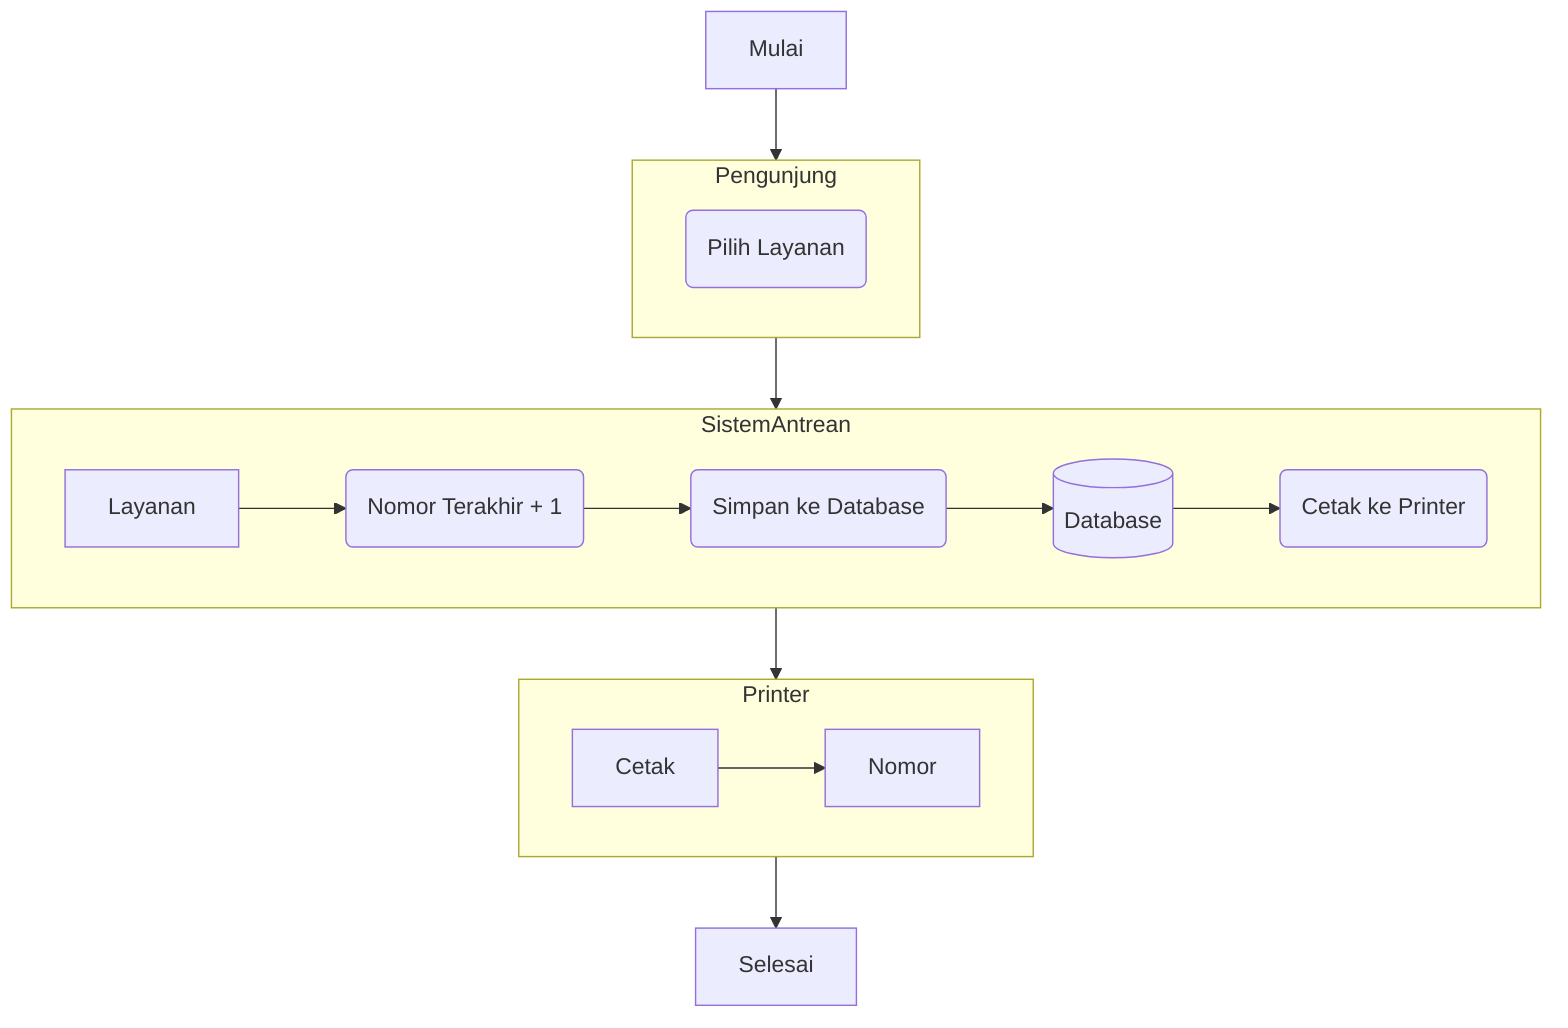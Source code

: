 flowchart TB
  Mulai-->Pengunjung
  Pengunjung-->SistemAntrean
  SistemAntrean-->Printer
  Printer-->Selesai
  subgraph Pengunjung
    p1("Pilih Layanan")
  end  
  subgraph SistemAntrean
    Layanan-->s1("Nomor Terakhir + 1")-->s2("Simpan ke Database")-->db[(Database)]-->s3("Cetak ke Printer")
  end
  subgraph Printer
    Cetak-->Nomor
  end